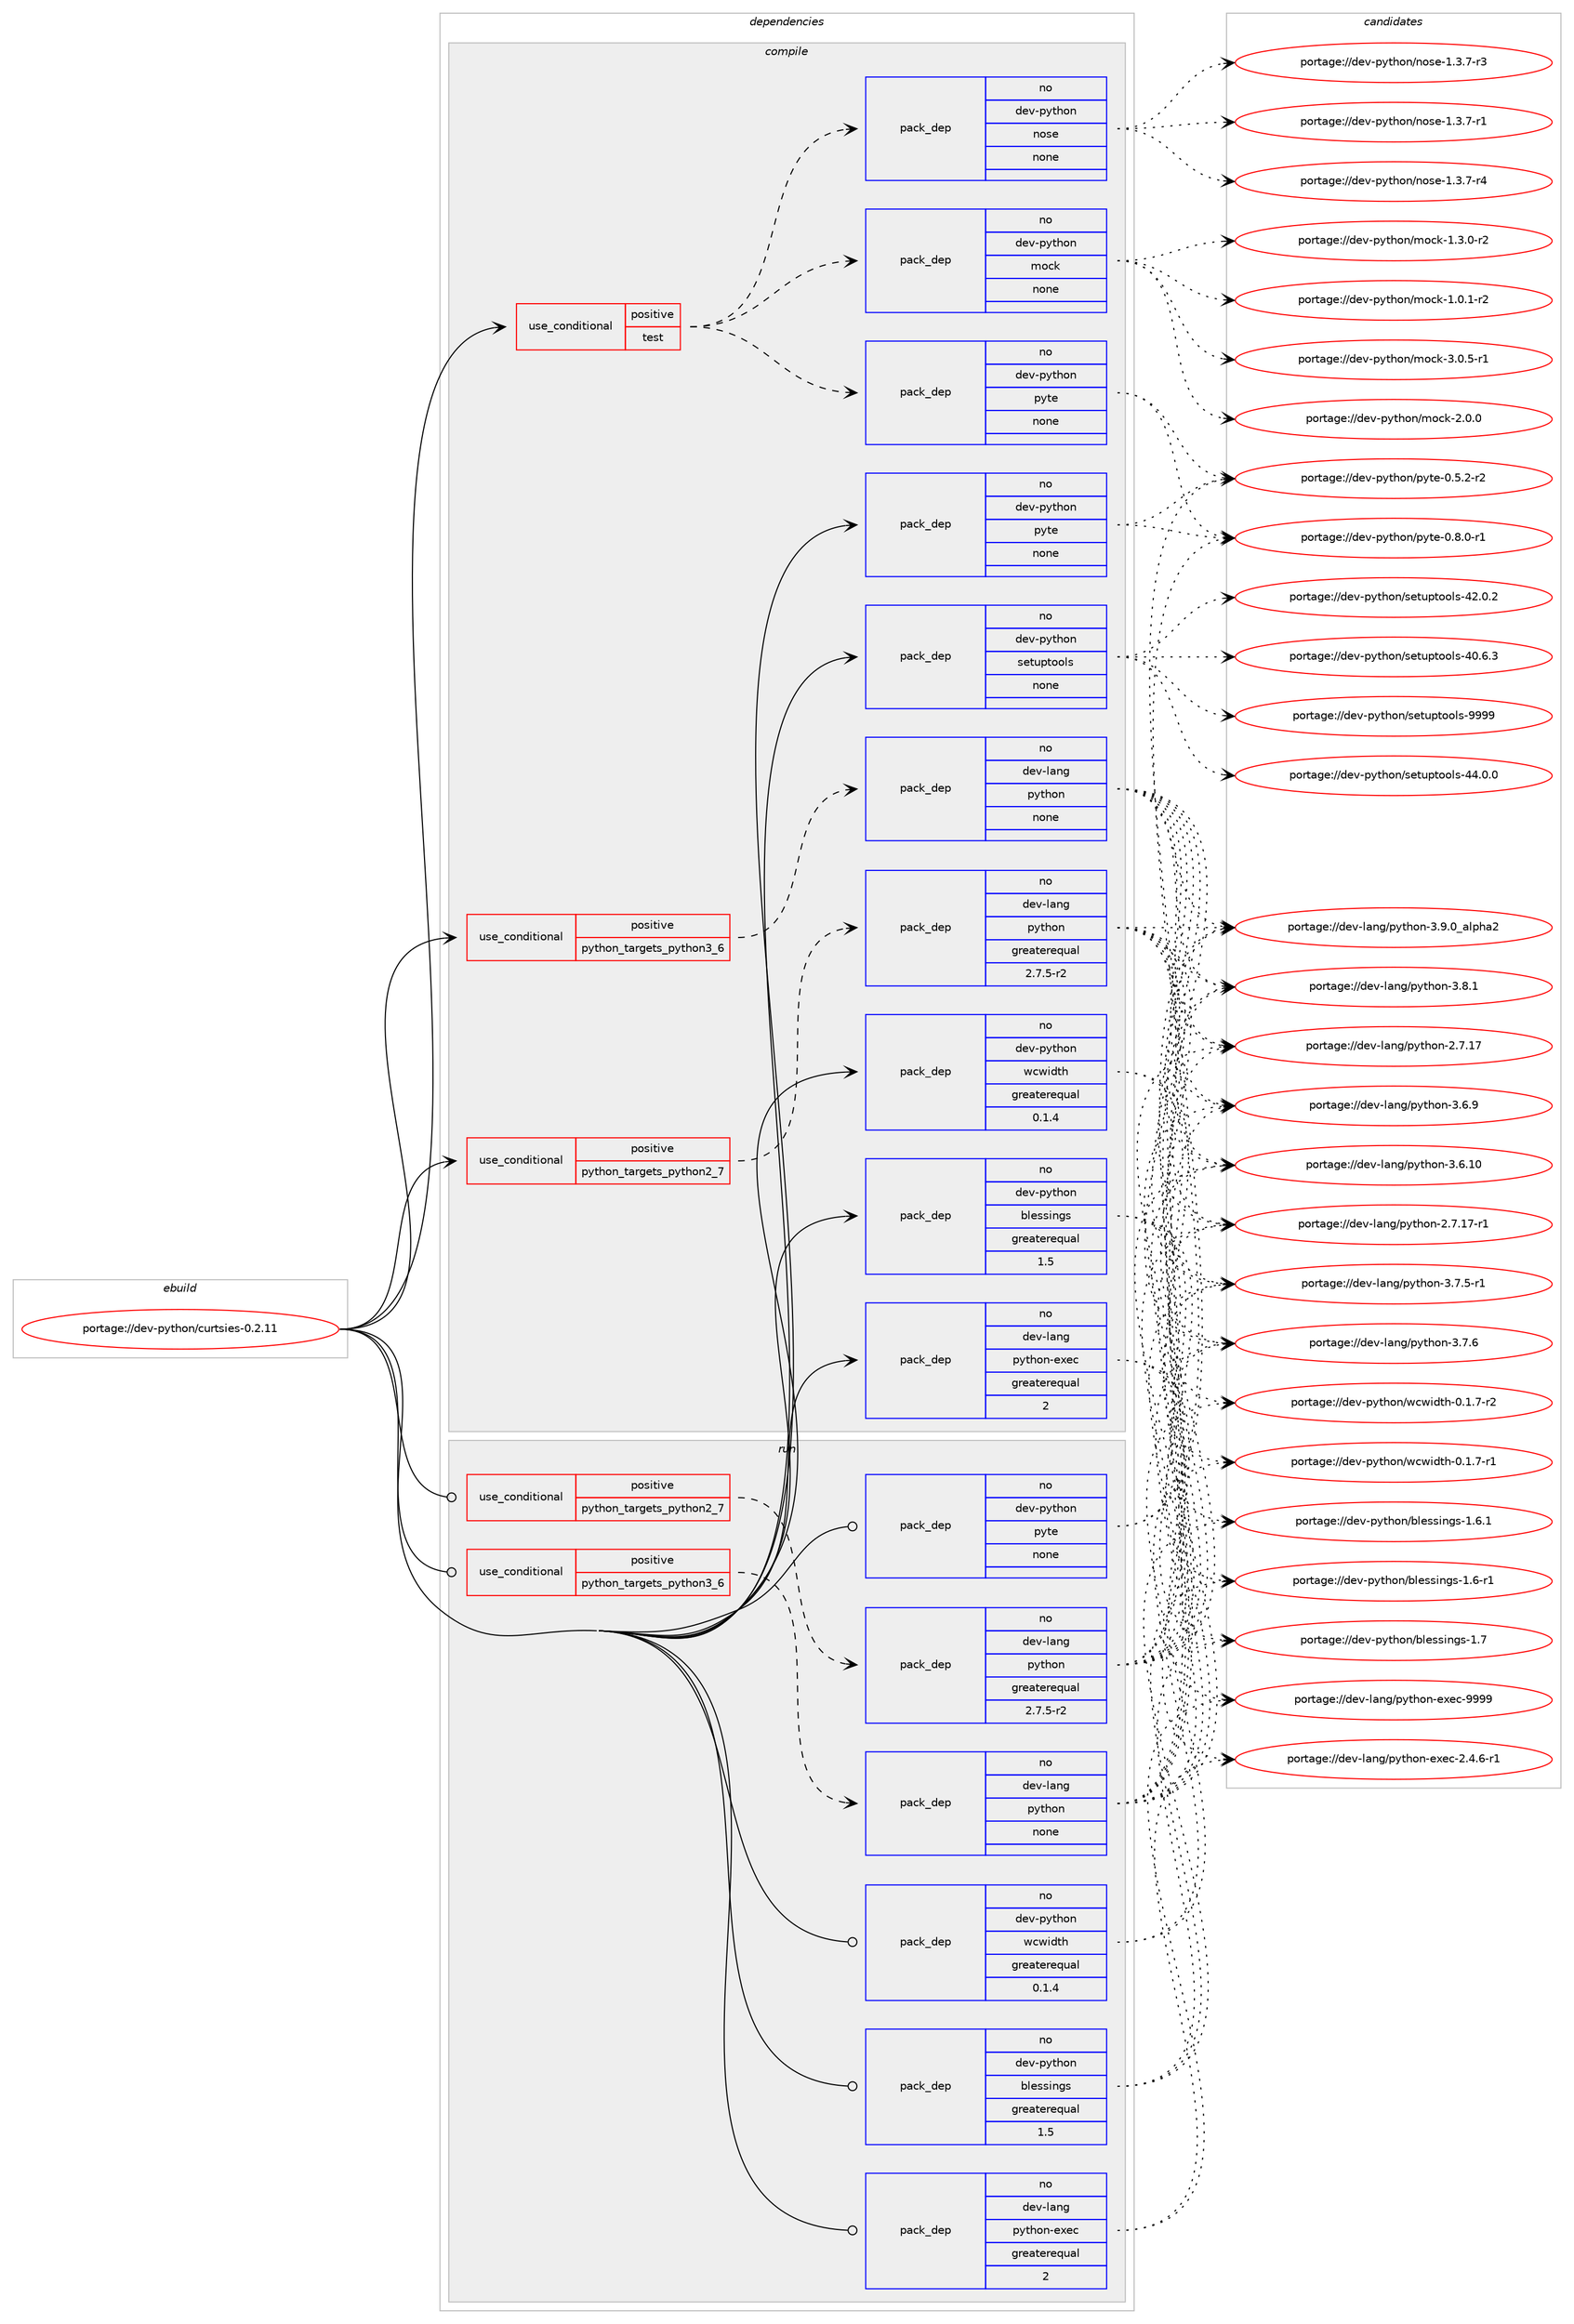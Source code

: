 digraph prolog {

# *************
# Graph options
# *************

newrank=true;
concentrate=true;
compound=true;
graph [rankdir=LR,fontname=Helvetica,fontsize=10,ranksep=1.5];#, ranksep=2.5, nodesep=0.2];
edge  [arrowhead=vee];
node  [fontname=Helvetica,fontsize=10];

# **********
# The ebuild
# **********

subgraph cluster_leftcol {
color=gray;
label=<<i>ebuild</i>>;
id [label="portage://dev-python/curtsies-0.2.11", color=red, width=4, href="../dev-python/curtsies-0.2.11.svg"];
}

# ****************
# The dependencies
# ****************

subgraph cluster_midcol {
color=gray;
label=<<i>dependencies</i>>;
subgraph cluster_compile {
fillcolor="#eeeeee";
style=filled;
label=<<i>compile</i>>;
subgraph cond117189 {
dependency465374 [label=<<TABLE BORDER="0" CELLBORDER="1" CELLSPACING="0" CELLPADDING="4"><TR><TD ROWSPAN="3" CELLPADDING="10">use_conditional</TD></TR><TR><TD>positive</TD></TR><TR><TD>python_targets_python2_7</TD></TR></TABLE>>, shape=none, color=red];
subgraph pack343191 {
dependency465375 [label=<<TABLE BORDER="0" CELLBORDER="1" CELLSPACING="0" CELLPADDING="4" WIDTH="220"><TR><TD ROWSPAN="6" CELLPADDING="30">pack_dep</TD></TR><TR><TD WIDTH="110">no</TD></TR><TR><TD>dev-lang</TD></TR><TR><TD>python</TD></TR><TR><TD>greaterequal</TD></TR><TR><TD>2.7.5-r2</TD></TR></TABLE>>, shape=none, color=blue];
}
dependency465374:e -> dependency465375:w [weight=20,style="dashed",arrowhead="vee"];
}
id:e -> dependency465374:w [weight=20,style="solid",arrowhead="vee"];
subgraph cond117190 {
dependency465376 [label=<<TABLE BORDER="0" CELLBORDER="1" CELLSPACING="0" CELLPADDING="4"><TR><TD ROWSPAN="3" CELLPADDING="10">use_conditional</TD></TR><TR><TD>positive</TD></TR><TR><TD>python_targets_python3_6</TD></TR></TABLE>>, shape=none, color=red];
subgraph pack343192 {
dependency465377 [label=<<TABLE BORDER="0" CELLBORDER="1" CELLSPACING="0" CELLPADDING="4" WIDTH="220"><TR><TD ROWSPAN="6" CELLPADDING="30">pack_dep</TD></TR><TR><TD WIDTH="110">no</TD></TR><TR><TD>dev-lang</TD></TR><TR><TD>python</TD></TR><TR><TD>none</TD></TR><TR><TD></TD></TR></TABLE>>, shape=none, color=blue];
}
dependency465376:e -> dependency465377:w [weight=20,style="dashed",arrowhead="vee"];
}
id:e -> dependency465376:w [weight=20,style="solid",arrowhead="vee"];
subgraph cond117191 {
dependency465378 [label=<<TABLE BORDER="0" CELLBORDER="1" CELLSPACING="0" CELLPADDING="4"><TR><TD ROWSPAN="3" CELLPADDING="10">use_conditional</TD></TR><TR><TD>positive</TD></TR><TR><TD>test</TD></TR></TABLE>>, shape=none, color=red];
subgraph pack343193 {
dependency465379 [label=<<TABLE BORDER="0" CELLBORDER="1" CELLSPACING="0" CELLPADDING="4" WIDTH="220"><TR><TD ROWSPAN="6" CELLPADDING="30">pack_dep</TD></TR><TR><TD WIDTH="110">no</TD></TR><TR><TD>dev-python</TD></TR><TR><TD>mock</TD></TR><TR><TD>none</TD></TR><TR><TD></TD></TR></TABLE>>, shape=none, color=blue];
}
dependency465378:e -> dependency465379:w [weight=20,style="dashed",arrowhead="vee"];
subgraph pack343194 {
dependency465380 [label=<<TABLE BORDER="0" CELLBORDER="1" CELLSPACING="0" CELLPADDING="4" WIDTH="220"><TR><TD ROWSPAN="6" CELLPADDING="30">pack_dep</TD></TR><TR><TD WIDTH="110">no</TD></TR><TR><TD>dev-python</TD></TR><TR><TD>nose</TD></TR><TR><TD>none</TD></TR><TR><TD></TD></TR></TABLE>>, shape=none, color=blue];
}
dependency465378:e -> dependency465380:w [weight=20,style="dashed",arrowhead="vee"];
subgraph pack343195 {
dependency465381 [label=<<TABLE BORDER="0" CELLBORDER="1" CELLSPACING="0" CELLPADDING="4" WIDTH="220"><TR><TD ROWSPAN="6" CELLPADDING="30">pack_dep</TD></TR><TR><TD WIDTH="110">no</TD></TR><TR><TD>dev-python</TD></TR><TR><TD>pyte</TD></TR><TR><TD>none</TD></TR><TR><TD></TD></TR></TABLE>>, shape=none, color=blue];
}
dependency465378:e -> dependency465381:w [weight=20,style="dashed",arrowhead="vee"];
}
id:e -> dependency465378:w [weight=20,style="solid",arrowhead="vee"];
subgraph pack343196 {
dependency465382 [label=<<TABLE BORDER="0" CELLBORDER="1" CELLSPACING="0" CELLPADDING="4" WIDTH="220"><TR><TD ROWSPAN="6" CELLPADDING="30">pack_dep</TD></TR><TR><TD WIDTH="110">no</TD></TR><TR><TD>dev-lang</TD></TR><TR><TD>python-exec</TD></TR><TR><TD>greaterequal</TD></TR><TR><TD>2</TD></TR></TABLE>>, shape=none, color=blue];
}
id:e -> dependency465382:w [weight=20,style="solid",arrowhead="vee"];
subgraph pack343197 {
dependency465383 [label=<<TABLE BORDER="0" CELLBORDER="1" CELLSPACING="0" CELLPADDING="4" WIDTH="220"><TR><TD ROWSPAN="6" CELLPADDING="30">pack_dep</TD></TR><TR><TD WIDTH="110">no</TD></TR><TR><TD>dev-python</TD></TR><TR><TD>blessings</TD></TR><TR><TD>greaterequal</TD></TR><TR><TD>1.5</TD></TR></TABLE>>, shape=none, color=blue];
}
id:e -> dependency465383:w [weight=20,style="solid",arrowhead="vee"];
subgraph pack343198 {
dependency465384 [label=<<TABLE BORDER="0" CELLBORDER="1" CELLSPACING="0" CELLPADDING="4" WIDTH="220"><TR><TD ROWSPAN="6" CELLPADDING="30">pack_dep</TD></TR><TR><TD WIDTH="110">no</TD></TR><TR><TD>dev-python</TD></TR><TR><TD>pyte</TD></TR><TR><TD>none</TD></TR><TR><TD></TD></TR></TABLE>>, shape=none, color=blue];
}
id:e -> dependency465384:w [weight=20,style="solid",arrowhead="vee"];
subgraph pack343199 {
dependency465385 [label=<<TABLE BORDER="0" CELLBORDER="1" CELLSPACING="0" CELLPADDING="4" WIDTH="220"><TR><TD ROWSPAN="6" CELLPADDING="30">pack_dep</TD></TR><TR><TD WIDTH="110">no</TD></TR><TR><TD>dev-python</TD></TR><TR><TD>setuptools</TD></TR><TR><TD>none</TD></TR><TR><TD></TD></TR></TABLE>>, shape=none, color=blue];
}
id:e -> dependency465385:w [weight=20,style="solid",arrowhead="vee"];
subgraph pack343200 {
dependency465386 [label=<<TABLE BORDER="0" CELLBORDER="1" CELLSPACING="0" CELLPADDING="4" WIDTH="220"><TR><TD ROWSPAN="6" CELLPADDING="30">pack_dep</TD></TR><TR><TD WIDTH="110">no</TD></TR><TR><TD>dev-python</TD></TR><TR><TD>wcwidth</TD></TR><TR><TD>greaterequal</TD></TR><TR><TD>0.1.4</TD></TR></TABLE>>, shape=none, color=blue];
}
id:e -> dependency465386:w [weight=20,style="solid",arrowhead="vee"];
}
subgraph cluster_compileandrun {
fillcolor="#eeeeee";
style=filled;
label=<<i>compile and run</i>>;
}
subgraph cluster_run {
fillcolor="#eeeeee";
style=filled;
label=<<i>run</i>>;
subgraph cond117192 {
dependency465387 [label=<<TABLE BORDER="0" CELLBORDER="1" CELLSPACING="0" CELLPADDING="4"><TR><TD ROWSPAN="3" CELLPADDING="10">use_conditional</TD></TR><TR><TD>positive</TD></TR><TR><TD>python_targets_python2_7</TD></TR></TABLE>>, shape=none, color=red];
subgraph pack343201 {
dependency465388 [label=<<TABLE BORDER="0" CELLBORDER="1" CELLSPACING="0" CELLPADDING="4" WIDTH="220"><TR><TD ROWSPAN="6" CELLPADDING="30">pack_dep</TD></TR><TR><TD WIDTH="110">no</TD></TR><TR><TD>dev-lang</TD></TR><TR><TD>python</TD></TR><TR><TD>greaterequal</TD></TR><TR><TD>2.7.5-r2</TD></TR></TABLE>>, shape=none, color=blue];
}
dependency465387:e -> dependency465388:w [weight=20,style="dashed",arrowhead="vee"];
}
id:e -> dependency465387:w [weight=20,style="solid",arrowhead="odot"];
subgraph cond117193 {
dependency465389 [label=<<TABLE BORDER="0" CELLBORDER="1" CELLSPACING="0" CELLPADDING="4"><TR><TD ROWSPAN="3" CELLPADDING="10">use_conditional</TD></TR><TR><TD>positive</TD></TR><TR><TD>python_targets_python3_6</TD></TR></TABLE>>, shape=none, color=red];
subgraph pack343202 {
dependency465390 [label=<<TABLE BORDER="0" CELLBORDER="1" CELLSPACING="0" CELLPADDING="4" WIDTH="220"><TR><TD ROWSPAN="6" CELLPADDING="30">pack_dep</TD></TR><TR><TD WIDTH="110">no</TD></TR><TR><TD>dev-lang</TD></TR><TR><TD>python</TD></TR><TR><TD>none</TD></TR><TR><TD></TD></TR></TABLE>>, shape=none, color=blue];
}
dependency465389:e -> dependency465390:w [weight=20,style="dashed",arrowhead="vee"];
}
id:e -> dependency465389:w [weight=20,style="solid",arrowhead="odot"];
subgraph pack343203 {
dependency465391 [label=<<TABLE BORDER="0" CELLBORDER="1" CELLSPACING="0" CELLPADDING="4" WIDTH="220"><TR><TD ROWSPAN="6" CELLPADDING="30">pack_dep</TD></TR><TR><TD WIDTH="110">no</TD></TR><TR><TD>dev-lang</TD></TR><TR><TD>python-exec</TD></TR><TR><TD>greaterequal</TD></TR><TR><TD>2</TD></TR></TABLE>>, shape=none, color=blue];
}
id:e -> dependency465391:w [weight=20,style="solid",arrowhead="odot"];
subgraph pack343204 {
dependency465392 [label=<<TABLE BORDER="0" CELLBORDER="1" CELLSPACING="0" CELLPADDING="4" WIDTH="220"><TR><TD ROWSPAN="6" CELLPADDING="30">pack_dep</TD></TR><TR><TD WIDTH="110">no</TD></TR><TR><TD>dev-python</TD></TR><TR><TD>blessings</TD></TR><TR><TD>greaterequal</TD></TR><TR><TD>1.5</TD></TR></TABLE>>, shape=none, color=blue];
}
id:e -> dependency465392:w [weight=20,style="solid",arrowhead="odot"];
subgraph pack343205 {
dependency465393 [label=<<TABLE BORDER="0" CELLBORDER="1" CELLSPACING="0" CELLPADDING="4" WIDTH="220"><TR><TD ROWSPAN="6" CELLPADDING="30">pack_dep</TD></TR><TR><TD WIDTH="110">no</TD></TR><TR><TD>dev-python</TD></TR><TR><TD>pyte</TD></TR><TR><TD>none</TD></TR><TR><TD></TD></TR></TABLE>>, shape=none, color=blue];
}
id:e -> dependency465393:w [weight=20,style="solid",arrowhead="odot"];
subgraph pack343206 {
dependency465394 [label=<<TABLE BORDER="0" CELLBORDER="1" CELLSPACING="0" CELLPADDING="4" WIDTH="220"><TR><TD ROWSPAN="6" CELLPADDING="30">pack_dep</TD></TR><TR><TD WIDTH="110">no</TD></TR><TR><TD>dev-python</TD></TR><TR><TD>wcwidth</TD></TR><TR><TD>greaterequal</TD></TR><TR><TD>0.1.4</TD></TR></TABLE>>, shape=none, color=blue];
}
id:e -> dependency465394:w [weight=20,style="solid",arrowhead="odot"];
}
}

# **************
# The candidates
# **************

subgraph cluster_choices {
rank=same;
color=gray;
label=<<i>candidates</i>>;

subgraph choice343191 {
color=black;
nodesep=1;
choice10010111845108971101034711212111610411111045514657464895971081121049750 [label="portage://dev-lang/python-3.9.0_alpha2", color=red, width=4,href="../dev-lang/python-3.9.0_alpha2.svg"];
choice100101118451089711010347112121116104111110455146564649 [label="portage://dev-lang/python-3.8.1", color=red, width=4,href="../dev-lang/python-3.8.1.svg"];
choice100101118451089711010347112121116104111110455146554654 [label="portage://dev-lang/python-3.7.6", color=red, width=4,href="../dev-lang/python-3.7.6.svg"];
choice1001011184510897110103471121211161041111104551465546534511449 [label="portage://dev-lang/python-3.7.5-r1", color=red, width=4,href="../dev-lang/python-3.7.5-r1.svg"];
choice100101118451089711010347112121116104111110455146544657 [label="portage://dev-lang/python-3.6.9", color=red, width=4,href="../dev-lang/python-3.6.9.svg"];
choice10010111845108971101034711212111610411111045514654464948 [label="portage://dev-lang/python-3.6.10", color=red, width=4,href="../dev-lang/python-3.6.10.svg"];
choice100101118451089711010347112121116104111110455046554649554511449 [label="portage://dev-lang/python-2.7.17-r1", color=red, width=4,href="../dev-lang/python-2.7.17-r1.svg"];
choice10010111845108971101034711212111610411111045504655464955 [label="portage://dev-lang/python-2.7.17", color=red, width=4,href="../dev-lang/python-2.7.17.svg"];
dependency465375:e -> choice10010111845108971101034711212111610411111045514657464895971081121049750:w [style=dotted,weight="100"];
dependency465375:e -> choice100101118451089711010347112121116104111110455146564649:w [style=dotted,weight="100"];
dependency465375:e -> choice100101118451089711010347112121116104111110455146554654:w [style=dotted,weight="100"];
dependency465375:e -> choice1001011184510897110103471121211161041111104551465546534511449:w [style=dotted,weight="100"];
dependency465375:e -> choice100101118451089711010347112121116104111110455146544657:w [style=dotted,weight="100"];
dependency465375:e -> choice10010111845108971101034711212111610411111045514654464948:w [style=dotted,weight="100"];
dependency465375:e -> choice100101118451089711010347112121116104111110455046554649554511449:w [style=dotted,weight="100"];
dependency465375:e -> choice10010111845108971101034711212111610411111045504655464955:w [style=dotted,weight="100"];
}
subgraph choice343192 {
color=black;
nodesep=1;
choice10010111845108971101034711212111610411111045514657464895971081121049750 [label="portage://dev-lang/python-3.9.0_alpha2", color=red, width=4,href="../dev-lang/python-3.9.0_alpha2.svg"];
choice100101118451089711010347112121116104111110455146564649 [label="portage://dev-lang/python-3.8.1", color=red, width=4,href="../dev-lang/python-3.8.1.svg"];
choice100101118451089711010347112121116104111110455146554654 [label="portage://dev-lang/python-3.7.6", color=red, width=4,href="../dev-lang/python-3.7.6.svg"];
choice1001011184510897110103471121211161041111104551465546534511449 [label="portage://dev-lang/python-3.7.5-r1", color=red, width=4,href="../dev-lang/python-3.7.5-r1.svg"];
choice100101118451089711010347112121116104111110455146544657 [label="portage://dev-lang/python-3.6.9", color=red, width=4,href="../dev-lang/python-3.6.9.svg"];
choice10010111845108971101034711212111610411111045514654464948 [label="portage://dev-lang/python-3.6.10", color=red, width=4,href="../dev-lang/python-3.6.10.svg"];
choice100101118451089711010347112121116104111110455046554649554511449 [label="portage://dev-lang/python-2.7.17-r1", color=red, width=4,href="../dev-lang/python-2.7.17-r1.svg"];
choice10010111845108971101034711212111610411111045504655464955 [label="portage://dev-lang/python-2.7.17", color=red, width=4,href="../dev-lang/python-2.7.17.svg"];
dependency465377:e -> choice10010111845108971101034711212111610411111045514657464895971081121049750:w [style=dotted,weight="100"];
dependency465377:e -> choice100101118451089711010347112121116104111110455146564649:w [style=dotted,weight="100"];
dependency465377:e -> choice100101118451089711010347112121116104111110455146554654:w [style=dotted,weight="100"];
dependency465377:e -> choice1001011184510897110103471121211161041111104551465546534511449:w [style=dotted,weight="100"];
dependency465377:e -> choice100101118451089711010347112121116104111110455146544657:w [style=dotted,weight="100"];
dependency465377:e -> choice10010111845108971101034711212111610411111045514654464948:w [style=dotted,weight="100"];
dependency465377:e -> choice100101118451089711010347112121116104111110455046554649554511449:w [style=dotted,weight="100"];
dependency465377:e -> choice10010111845108971101034711212111610411111045504655464955:w [style=dotted,weight="100"];
}
subgraph choice343193 {
color=black;
nodesep=1;
choice1001011184511212111610411111047109111991074551464846534511449 [label="portage://dev-python/mock-3.0.5-r1", color=red, width=4,href="../dev-python/mock-3.0.5-r1.svg"];
choice100101118451121211161041111104710911199107455046484648 [label="portage://dev-python/mock-2.0.0", color=red, width=4,href="../dev-python/mock-2.0.0.svg"];
choice1001011184511212111610411111047109111991074549465146484511450 [label="portage://dev-python/mock-1.3.0-r2", color=red, width=4,href="../dev-python/mock-1.3.0-r2.svg"];
choice1001011184511212111610411111047109111991074549464846494511450 [label="portage://dev-python/mock-1.0.1-r2", color=red, width=4,href="../dev-python/mock-1.0.1-r2.svg"];
dependency465379:e -> choice1001011184511212111610411111047109111991074551464846534511449:w [style=dotted,weight="100"];
dependency465379:e -> choice100101118451121211161041111104710911199107455046484648:w [style=dotted,weight="100"];
dependency465379:e -> choice1001011184511212111610411111047109111991074549465146484511450:w [style=dotted,weight="100"];
dependency465379:e -> choice1001011184511212111610411111047109111991074549464846494511450:w [style=dotted,weight="100"];
}
subgraph choice343194 {
color=black;
nodesep=1;
choice10010111845112121116104111110471101111151014549465146554511452 [label="portage://dev-python/nose-1.3.7-r4", color=red, width=4,href="../dev-python/nose-1.3.7-r4.svg"];
choice10010111845112121116104111110471101111151014549465146554511451 [label="portage://dev-python/nose-1.3.7-r3", color=red, width=4,href="../dev-python/nose-1.3.7-r3.svg"];
choice10010111845112121116104111110471101111151014549465146554511449 [label="portage://dev-python/nose-1.3.7-r1", color=red, width=4,href="../dev-python/nose-1.3.7-r1.svg"];
dependency465380:e -> choice10010111845112121116104111110471101111151014549465146554511452:w [style=dotted,weight="100"];
dependency465380:e -> choice10010111845112121116104111110471101111151014549465146554511451:w [style=dotted,weight="100"];
dependency465380:e -> choice10010111845112121116104111110471101111151014549465146554511449:w [style=dotted,weight="100"];
}
subgraph choice343195 {
color=black;
nodesep=1;
choice10010111845112121116104111110471121211161014548465646484511449 [label="portage://dev-python/pyte-0.8.0-r1", color=red, width=4,href="../dev-python/pyte-0.8.0-r1.svg"];
choice10010111845112121116104111110471121211161014548465346504511450 [label="portage://dev-python/pyte-0.5.2-r2", color=red, width=4,href="../dev-python/pyte-0.5.2-r2.svg"];
dependency465381:e -> choice10010111845112121116104111110471121211161014548465646484511449:w [style=dotted,weight="100"];
dependency465381:e -> choice10010111845112121116104111110471121211161014548465346504511450:w [style=dotted,weight="100"];
}
subgraph choice343196 {
color=black;
nodesep=1;
choice10010111845108971101034711212111610411111045101120101994557575757 [label="portage://dev-lang/python-exec-9999", color=red, width=4,href="../dev-lang/python-exec-9999.svg"];
choice10010111845108971101034711212111610411111045101120101994550465246544511449 [label="portage://dev-lang/python-exec-2.4.6-r1", color=red, width=4,href="../dev-lang/python-exec-2.4.6-r1.svg"];
dependency465382:e -> choice10010111845108971101034711212111610411111045101120101994557575757:w [style=dotted,weight="100"];
dependency465382:e -> choice10010111845108971101034711212111610411111045101120101994550465246544511449:w [style=dotted,weight="100"];
}
subgraph choice343197 {
color=black;
nodesep=1;
choice10010111845112121116104111110479810810111511510511010311545494655 [label="portage://dev-python/blessings-1.7", color=red, width=4,href="../dev-python/blessings-1.7.svg"];
choice100101118451121211161041111104798108101115115105110103115454946544649 [label="portage://dev-python/blessings-1.6.1", color=red, width=4,href="../dev-python/blessings-1.6.1.svg"];
choice100101118451121211161041111104798108101115115105110103115454946544511449 [label="portage://dev-python/blessings-1.6-r1", color=red, width=4,href="../dev-python/blessings-1.6-r1.svg"];
dependency465383:e -> choice10010111845112121116104111110479810810111511510511010311545494655:w [style=dotted,weight="100"];
dependency465383:e -> choice100101118451121211161041111104798108101115115105110103115454946544649:w [style=dotted,weight="100"];
dependency465383:e -> choice100101118451121211161041111104798108101115115105110103115454946544511449:w [style=dotted,weight="100"];
}
subgraph choice343198 {
color=black;
nodesep=1;
choice10010111845112121116104111110471121211161014548465646484511449 [label="portage://dev-python/pyte-0.8.0-r1", color=red, width=4,href="../dev-python/pyte-0.8.0-r1.svg"];
choice10010111845112121116104111110471121211161014548465346504511450 [label="portage://dev-python/pyte-0.5.2-r2", color=red, width=4,href="../dev-python/pyte-0.5.2-r2.svg"];
dependency465384:e -> choice10010111845112121116104111110471121211161014548465646484511449:w [style=dotted,weight="100"];
dependency465384:e -> choice10010111845112121116104111110471121211161014548465346504511450:w [style=dotted,weight="100"];
}
subgraph choice343199 {
color=black;
nodesep=1;
choice10010111845112121116104111110471151011161171121161111111081154557575757 [label="portage://dev-python/setuptools-9999", color=red, width=4,href="../dev-python/setuptools-9999.svg"];
choice100101118451121211161041111104711510111611711211611111110811545525246484648 [label="portage://dev-python/setuptools-44.0.0", color=red, width=4,href="../dev-python/setuptools-44.0.0.svg"];
choice100101118451121211161041111104711510111611711211611111110811545525046484650 [label="portage://dev-python/setuptools-42.0.2", color=red, width=4,href="../dev-python/setuptools-42.0.2.svg"];
choice100101118451121211161041111104711510111611711211611111110811545524846544651 [label="portage://dev-python/setuptools-40.6.3", color=red, width=4,href="../dev-python/setuptools-40.6.3.svg"];
dependency465385:e -> choice10010111845112121116104111110471151011161171121161111111081154557575757:w [style=dotted,weight="100"];
dependency465385:e -> choice100101118451121211161041111104711510111611711211611111110811545525246484648:w [style=dotted,weight="100"];
dependency465385:e -> choice100101118451121211161041111104711510111611711211611111110811545525046484650:w [style=dotted,weight="100"];
dependency465385:e -> choice100101118451121211161041111104711510111611711211611111110811545524846544651:w [style=dotted,weight="100"];
}
subgraph choice343200 {
color=black;
nodesep=1;
choice1001011184511212111610411111047119991191051001161044548464946554511450 [label="portage://dev-python/wcwidth-0.1.7-r2", color=red, width=4,href="../dev-python/wcwidth-0.1.7-r2.svg"];
choice1001011184511212111610411111047119991191051001161044548464946554511449 [label="portage://dev-python/wcwidth-0.1.7-r1", color=red, width=4,href="../dev-python/wcwidth-0.1.7-r1.svg"];
dependency465386:e -> choice1001011184511212111610411111047119991191051001161044548464946554511450:w [style=dotted,weight="100"];
dependency465386:e -> choice1001011184511212111610411111047119991191051001161044548464946554511449:w [style=dotted,weight="100"];
}
subgraph choice343201 {
color=black;
nodesep=1;
choice10010111845108971101034711212111610411111045514657464895971081121049750 [label="portage://dev-lang/python-3.9.0_alpha2", color=red, width=4,href="../dev-lang/python-3.9.0_alpha2.svg"];
choice100101118451089711010347112121116104111110455146564649 [label="portage://dev-lang/python-3.8.1", color=red, width=4,href="../dev-lang/python-3.8.1.svg"];
choice100101118451089711010347112121116104111110455146554654 [label="portage://dev-lang/python-3.7.6", color=red, width=4,href="../dev-lang/python-3.7.6.svg"];
choice1001011184510897110103471121211161041111104551465546534511449 [label="portage://dev-lang/python-3.7.5-r1", color=red, width=4,href="../dev-lang/python-3.7.5-r1.svg"];
choice100101118451089711010347112121116104111110455146544657 [label="portage://dev-lang/python-3.6.9", color=red, width=4,href="../dev-lang/python-3.6.9.svg"];
choice10010111845108971101034711212111610411111045514654464948 [label="portage://dev-lang/python-3.6.10", color=red, width=4,href="../dev-lang/python-3.6.10.svg"];
choice100101118451089711010347112121116104111110455046554649554511449 [label="portage://dev-lang/python-2.7.17-r1", color=red, width=4,href="../dev-lang/python-2.7.17-r1.svg"];
choice10010111845108971101034711212111610411111045504655464955 [label="portage://dev-lang/python-2.7.17", color=red, width=4,href="../dev-lang/python-2.7.17.svg"];
dependency465388:e -> choice10010111845108971101034711212111610411111045514657464895971081121049750:w [style=dotted,weight="100"];
dependency465388:e -> choice100101118451089711010347112121116104111110455146564649:w [style=dotted,weight="100"];
dependency465388:e -> choice100101118451089711010347112121116104111110455146554654:w [style=dotted,weight="100"];
dependency465388:e -> choice1001011184510897110103471121211161041111104551465546534511449:w [style=dotted,weight="100"];
dependency465388:e -> choice100101118451089711010347112121116104111110455146544657:w [style=dotted,weight="100"];
dependency465388:e -> choice10010111845108971101034711212111610411111045514654464948:w [style=dotted,weight="100"];
dependency465388:e -> choice100101118451089711010347112121116104111110455046554649554511449:w [style=dotted,weight="100"];
dependency465388:e -> choice10010111845108971101034711212111610411111045504655464955:w [style=dotted,weight="100"];
}
subgraph choice343202 {
color=black;
nodesep=1;
choice10010111845108971101034711212111610411111045514657464895971081121049750 [label="portage://dev-lang/python-3.9.0_alpha2", color=red, width=4,href="../dev-lang/python-3.9.0_alpha2.svg"];
choice100101118451089711010347112121116104111110455146564649 [label="portage://dev-lang/python-3.8.1", color=red, width=4,href="../dev-lang/python-3.8.1.svg"];
choice100101118451089711010347112121116104111110455146554654 [label="portage://dev-lang/python-3.7.6", color=red, width=4,href="../dev-lang/python-3.7.6.svg"];
choice1001011184510897110103471121211161041111104551465546534511449 [label="portage://dev-lang/python-3.7.5-r1", color=red, width=4,href="../dev-lang/python-3.7.5-r1.svg"];
choice100101118451089711010347112121116104111110455146544657 [label="portage://dev-lang/python-3.6.9", color=red, width=4,href="../dev-lang/python-3.6.9.svg"];
choice10010111845108971101034711212111610411111045514654464948 [label="portage://dev-lang/python-3.6.10", color=red, width=4,href="../dev-lang/python-3.6.10.svg"];
choice100101118451089711010347112121116104111110455046554649554511449 [label="portage://dev-lang/python-2.7.17-r1", color=red, width=4,href="../dev-lang/python-2.7.17-r1.svg"];
choice10010111845108971101034711212111610411111045504655464955 [label="portage://dev-lang/python-2.7.17", color=red, width=4,href="../dev-lang/python-2.7.17.svg"];
dependency465390:e -> choice10010111845108971101034711212111610411111045514657464895971081121049750:w [style=dotted,weight="100"];
dependency465390:e -> choice100101118451089711010347112121116104111110455146564649:w [style=dotted,weight="100"];
dependency465390:e -> choice100101118451089711010347112121116104111110455146554654:w [style=dotted,weight="100"];
dependency465390:e -> choice1001011184510897110103471121211161041111104551465546534511449:w [style=dotted,weight="100"];
dependency465390:e -> choice100101118451089711010347112121116104111110455146544657:w [style=dotted,weight="100"];
dependency465390:e -> choice10010111845108971101034711212111610411111045514654464948:w [style=dotted,weight="100"];
dependency465390:e -> choice100101118451089711010347112121116104111110455046554649554511449:w [style=dotted,weight="100"];
dependency465390:e -> choice10010111845108971101034711212111610411111045504655464955:w [style=dotted,weight="100"];
}
subgraph choice343203 {
color=black;
nodesep=1;
choice10010111845108971101034711212111610411111045101120101994557575757 [label="portage://dev-lang/python-exec-9999", color=red, width=4,href="../dev-lang/python-exec-9999.svg"];
choice10010111845108971101034711212111610411111045101120101994550465246544511449 [label="portage://dev-lang/python-exec-2.4.6-r1", color=red, width=4,href="../dev-lang/python-exec-2.4.6-r1.svg"];
dependency465391:e -> choice10010111845108971101034711212111610411111045101120101994557575757:w [style=dotted,weight="100"];
dependency465391:e -> choice10010111845108971101034711212111610411111045101120101994550465246544511449:w [style=dotted,weight="100"];
}
subgraph choice343204 {
color=black;
nodesep=1;
choice10010111845112121116104111110479810810111511510511010311545494655 [label="portage://dev-python/blessings-1.7", color=red, width=4,href="../dev-python/blessings-1.7.svg"];
choice100101118451121211161041111104798108101115115105110103115454946544649 [label="portage://dev-python/blessings-1.6.1", color=red, width=4,href="../dev-python/blessings-1.6.1.svg"];
choice100101118451121211161041111104798108101115115105110103115454946544511449 [label="portage://dev-python/blessings-1.6-r1", color=red, width=4,href="../dev-python/blessings-1.6-r1.svg"];
dependency465392:e -> choice10010111845112121116104111110479810810111511510511010311545494655:w [style=dotted,weight="100"];
dependency465392:e -> choice100101118451121211161041111104798108101115115105110103115454946544649:w [style=dotted,weight="100"];
dependency465392:e -> choice100101118451121211161041111104798108101115115105110103115454946544511449:w [style=dotted,weight="100"];
}
subgraph choice343205 {
color=black;
nodesep=1;
choice10010111845112121116104111110471121211161014548465646484511449 [label="portage://dev-python/pyte-0.8.0-r1", color=red, width=4,href="../dev-python/pyte-0.8.0-r1.svg"];
choice10010111845112121116104111110471121211161014548465346504511450 [label="portage://dev-python/pyte-0.5.2-r2", color=red, width=4,href="../dev-python/pyte-0.5.2-r2.svg"];
dependency465393:e -> choice10010111845112121116104111110471121211161014548465646484511449:w [style=dotted,weight="100"];
dependency465393:e -> choice10010111845112121116104111110471121211161014548465346504511450:w [style=dotted,weight="100"];
}
subgraph choice343206 {
color=black;
nodesep=1;
choice1001011184511212111610411111047119991191051001161044548464946554511450 [label="portage://dev-python/wcwidth-0.1.7-r2", color=red, width=4,href="../dev-python/wcwidth-0.1.7-r2.svg"];
choice1001011184511212111610411111047119991191051001161044548464946554511449 [label="portage://dev-python/wcwidth-0.1.7-r1", color=red, width=4,href="../dev-python/wcwidth-0.1.7-r1.svg"];
dependency465394:e -> choice1001011184511212111610411111047119991191051001161044548464946554511450:w [style=dotted,weight="100"];
dependency465394:e -> choice1001011184511212111610411111047119991191051001161044548464946554511449:w [style=dotted,weight="100"];
}
}

}
